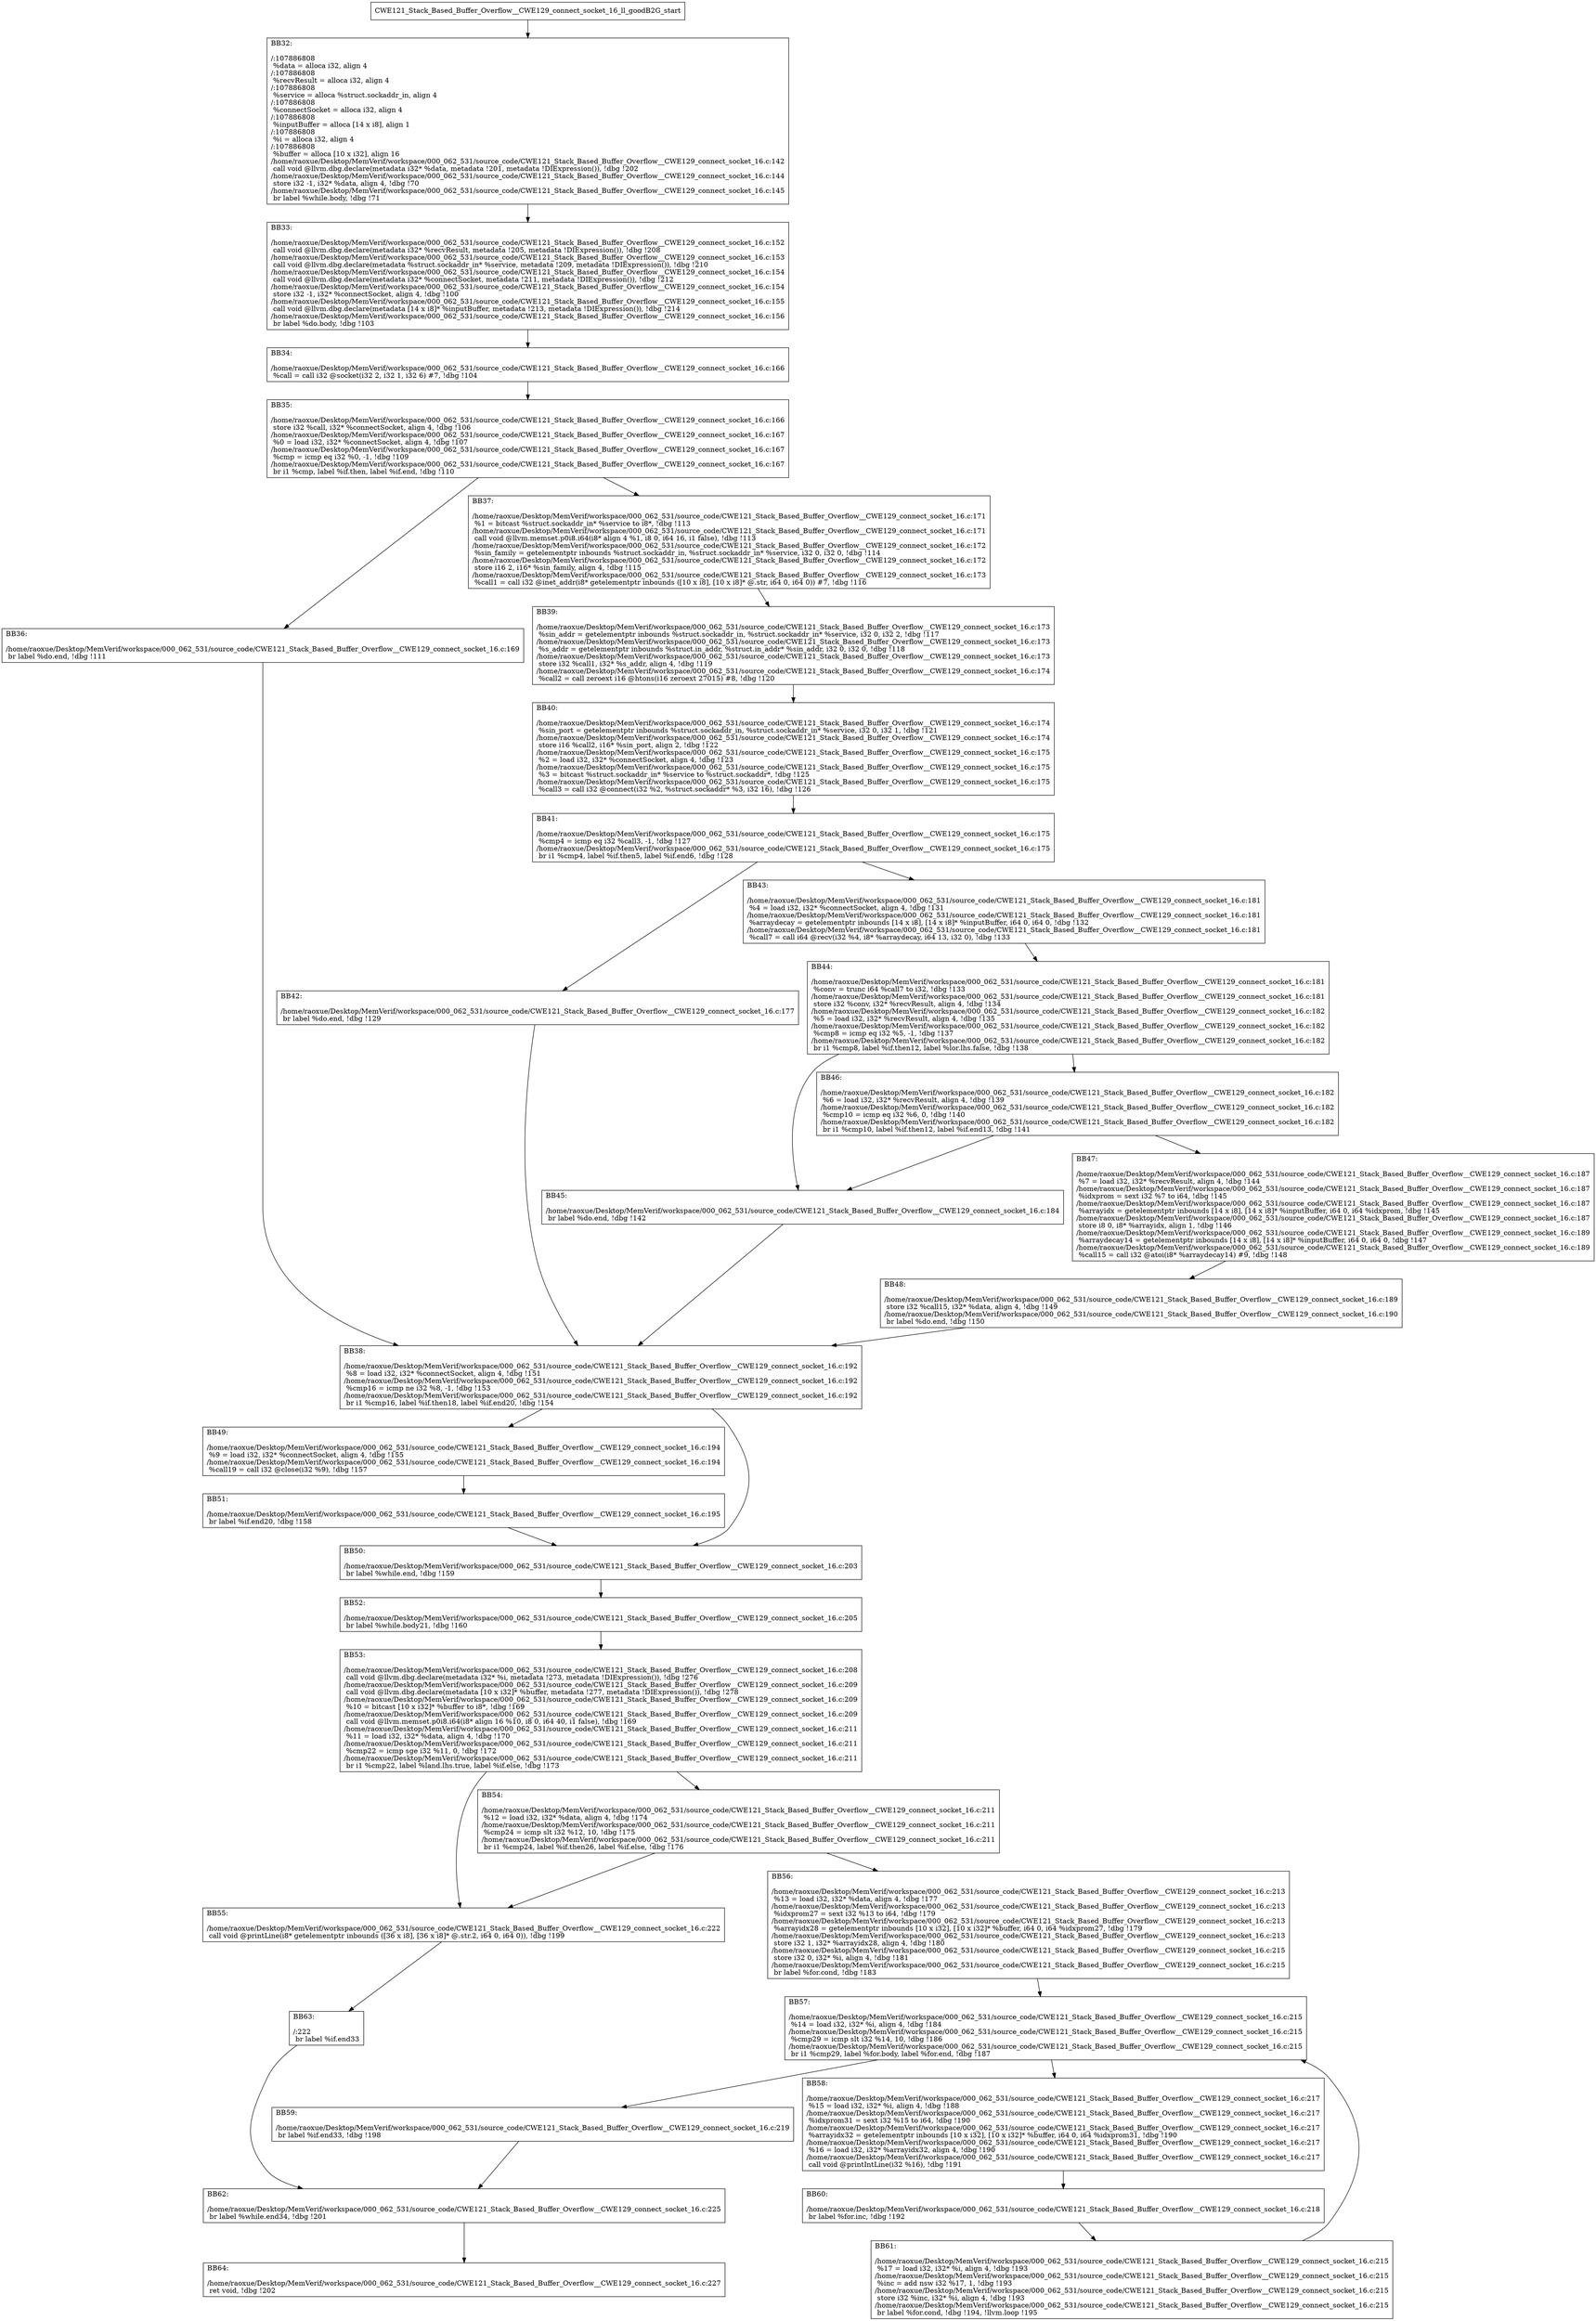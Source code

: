 digraph "CFG for'CWE121_Stack_Based_Buffer_Overflow__CWE129_connect_socket_16_ll_goodB2G' function" {
	BBCWE121_Stack_Based_Buffer_Overflow__CWE129_connect_socket_16_ll_goodB2G_start[shape=record,label="{CWE121_Stack_Based_Buffer_Overflow__CWE129_connect_socket_16_ll_goodB2G_start}"];
	BBCWE121_Stack_Based_Buffer_Overflow__CWE129_connect_socket_16_ll_goodB2G_start-> CWE121_Stack_Based_Buffer_Overflow__CWE129_connect_socket_16_ll_goodB2GBB32;
	CWE121_Stack_Based_Buffer_Overflow__CWE129_connect_socket_16_ll_goodB2GBB32 [shape=record, label="{BB32:\l\l/:107886808\l
  %data = alloca i32, align 4\l
/:107886808\l
  %recvResult = alloca i32, align 4\l
/:107886808\l
  %service = alloca %struct.sockaddr_in, align 4\l
/:107886808\l
  %connectSocket = alloca i32, align 4\l
/:107886808\l
  %inputBuffer = alloca [14 x i8], align 1\l
/:107886808\l
  %i = alloca i32, align 4\l
/:107886808\l
  %buffer = alloca [10 x i32], align 16\l
/home/raoxue/Desktop/MemVerif/workspace/000_062_531/source_code/CWE121_Stack_Based_Buffer_Overflow__CWE129_connect_socket_16.c:142\l
  call void @llvm.dbg.declare(metadata i32* %data, metadata !201, metadata !DIExpression()), !dbg !202\l
/home/raoxue/Desktop/MemVerif/workspace/000_062_531/source_code/CWE121_Stack_Based_Buffer_Overflow__CWE129_connect_socket_16.c:144\l
  store i32 -1, i32* %data, align 4, !dbg !70\l
/home/raoxue/Desktop/MemVerif/workspace/000_062_531/source_code/CWE121_Stack_Based_Buffer_Overflow__CWE129_connect_socket_16.c:145\l
  br label %while.body, !dbg !71\l
}"];
	CWE121_Stack_Based_Buffer_Overflow__CWE129_connect_socket_16_ll_goodB2GBB32-> CWE121_Stack_Based_Buffer_Overflow__CWE129_connect_socket_16_ll_goodB2GBB33;
	CWE121_Stack_Based_Buffer_Overflow__CWE129_connect_socket_16_ll_goodB2GBB33 [shape=record, label="{BB33:\l\l/home/raoxue/Desktop/MemVerif/workspace/000_062_531/source_code/CWE121_Stack_Based_Buffer_Overflow__CWE129_connect_socket_16.c:152\l
  call void @llvm.dbg.declare(metadata i32* %recvResult, metadata !205, metadata !DIExpression()), !dbg !208\l
/home/raoxue/Desktop/MemVerif/workspace/000_062_531/source_code/CWE121_Stack_Based_Buffer_Overflow__CWE129_connect_socket_16.c:153\l
  call void @llvm.dbg.declare(metadata %struct.sockaddr_in* %service, metadata !209, metadata !DIExpression()), !dbg !210\l
/home/raoxue/Desktop/MemVerif/workspace/000_062_531/source_code/CWE121_Stack_Based_Buffer_Overflow__CWE129_connect_socket_16.c:154\l
  call void @llvm.dbg.declare(metadata i32* %connectSocket, metadata !211, metadata !DIExpression()), !dbg !212\l
/home/raoxue/Desktop/MemVerif/workspace/000_062_531/source_code/CWE121_Stack_Based_Buffer_Overflow__CWE129_connect_socket_16.c:154\l
  store i32 -1, i32* %connectSocket, align 4, !dbg !100\l
/home/raoxue/Desktop/MemVerif/workspace/000_062_531/source_code/CWE121_Stack_Based_Buffer_Overflow__CWE129_connect_socket_16.c:155\l
  call void @llvm.dbg.declare(metadata [14 x i8]* %inputBuffer, metadata !213, metadata !DIExpression()), !dbg !214\l
/home/raoxue/Desktop/MemVerif/workspace/000_062_531/source_code/CWE121_Stack_Based_Buffer_Overflow__CWE129_connect_socket_16.c:156\l
  br label %do.body, !dbg !103\l
}"];
	CWE121_Stack_Based_Buffer_Overflow__CWE129_connect_socket_16_ll_goodB2GBB33-> CWE121_Stack_Based_Buffer_Overflow__CWE129_connect_socket_16_ll_goodB2GBB34;
	CWE121_Stack_Based_Buffer_Overflow__CWE129_connect_socket_16_ll_goodB2GBB34 [shape=record, label="{BB34:\l\l/home/raoxue/Desktop/MemVerif/workspace/000_062_531/source_code/CWE121_Stack_Based_Buffer_Overflow__CWE129_connect_socket_16.c:166\l
  %call = call i32 @socket(i32 2, i32 1, i32 6) #7, !dbg !104\l
}"];
	CWE121_Stack_Based_Buffer_Overflow__CWE129_connect_socket_16_ll_goodB2GBB34-> CWE121_Stack_Based_Buffer_Overflow__CWE129_connect_socket_16_ll_goodB2GBB35;
	CWE121_Stack_Based_Buffer_Overflow__CWE129_connect_socket_16_ll_goodB2GBB35 [shape=record, label="{BB35:\l\l/home/raoxue/Desktop/MemVerif/workspace/000_062_531/source_code/CWE121_Stack_Based_Buffer_Overflow__CWE129_connect_socket_16.c:166\l
  store i32 %call, i32* %connectSocket, align 4, !dbg !106\l
/home/raoxue/Desktop/MemVerif/workspace/000_062_531/source_code/CWE121_Stack_Based_Buffer_Overflow__CWE129_connect_socket_16.c:167\l
  %0 = load i32, i32* %connectSocket, align 4, !dbg !107\l
/home/raoxue/Desktop/MemVerif/workspace/000_062_531/source_code/CWE121_Stack_Based_Buffer_Overflow__CWE129_connect_socket_16.c:167\l
  %cmp = icmp eq i32 %0, -1, !dbg !109\l
/home/raoxue/Desktop/MemVerif/workspace/000_062_531/source_code/CWE121_Stack_Based_Buffer_Overflow__CWE129_connect_socket_16.c:167\l
  br i1 %cmp, label %if.then, label %if.end, !dbg !110\l
}"];
	CWE121_Stack_Based_Buffer_Overflow__CWE129_connect_socket_16_ll_goodB2GBB35-> CWE121_Stack_Based_Buffer_Overflow__CWE129_connect_socket_16_ll_goodB2GBB36;
	CWE121_Stack_Based_Buffer_Overflow__CWE129_connect_socket_16_ll_goodB2GBB35-> CWE121_Stack_Based_Buffer_Overflow__CWE129_connect_socket_16_ll_goodB2GBB37;
	CWE121_Stack_Based_Buffer_Overflow__CWE129_connect_socket_16_ll_goodB2GBB36 [shape=record, label="{BB36:\l\l/home/raoxue/Desktop/MemVerif/workspace/000_062_531/source_code/CWE121_Stack_Based_Buffer_Overflow__CWE129_connect_socket_16.c:169\l
  br label %do.end, !dbg !111\l
}"];
	CWE121_Stack_Based_Buffer_Overflow__CWE129_connect_socket_16_ll_goodB2GBB36-> CWE121_Stack_Based_Buffer_Overflow__CWE129_connect_socket_16_ll_goodB2GBB38;
	CWE121_Stack_Based_Buffer_Overflow__CWE129_connect_socket_16_ll_goodB2GBB37 [shape=record, label="{BB37:\l\l/home/raoxue/Desktop/MemVerif/workspace/000_062_531/source_code/CWE121_Stack_Based_Buffer_Overflow__CWE129_connect_socket_16.c:171\l
  %1 = bitcast %struct.sockaddr_in* %service to i8*, !dbg !113\l
/home/raoxue/Desktop/MemVerif/workspace/000_062_531/source_code/CWE121_Stack_Based_Buffer_Overflow__CWE129_connect_socket_16.c:171\l
  call void @llvm.memset.p0i8.i64(i8* align 4 %1, i8 0, i64 16, i1 false), !dbg !113\l
/home/raoxue/Desktop/MemVerif/workspace/000_062_531/source_code/CWE121_Stack_Based_Buffer_Overflow__CWE129_connect_socket_16.c:172\l
  %sin_family = getelementptr inbounds %struct.sockaddr_in, %struct.sockaddr_in* %service, i32 0, i32 0, !dbg !114\l
/home/raoxue/Desktop/MemVerif/workspace/000_062_531/source_code/CWE121_Stack_Based_Buffer_Overflow__CWE129_connect_socket_16.c:172\l
  store i16 2, i16* %sin_family, align 4, !dbg !115\l
/home/raoxue/Desktop/MemVerif/workspace/000_062_531/source_code/CWE121_Stack_Based_Buffer_Overflow__CWE129_connect_socket_16.c:173\l
  %call1 = call i32 @inet_addr(i8* getelementptr inbounds ([10 x i8], [10 x i8]* @.str, i64 0, i64 0)) #7, !dbg !116\l
}"];
	CWE121_Stack_Based_Buffer_Overflow__CWE129_connect_socket_16_ll_goodB2GBB37-> CWE121_Stack_Based_Buffer_Overflow__CWE129_connect_socket_16_ll_goodB2GBB39;
	CWE121_Stack_Based_Buffer_Overflow__CWE129_connect_socket_16_ll_goodB2GBB39 [shape=record, label="{BB39:\l\l/home/raoxue/Desktop/MemVerif/workspace/000_062_531/source_code/CWE121_Stack_Based_Buffer_Overflow__CWE129_connect_socket_16.c:173\l
  %sin_addr = getelementptr inbounds %struct.sockaddr_in, %struct.sockaddr_in* %service, i32 0, i32 2, !dbg !117\l
/home/raoxue/Desktop/MemVerif/workspace/000_062_531/source_code/CWE121_Stack_Based_Buffer_Overflow__CWE129_connect_socket_16.c:173\l
  %s_addr = getelementptr inbounds %struct.in_addr, %struct.in_addr* %sin_addr, i32 0, i32 0, !dbg !118\l
/home/raoxue/Desktop/MemVerif/workspace/000_062_531/source_code/CWE121_Stack_Based_Buffer_Overflow__CWE129_connect_socket_16.c:173\l
  store i32 %call1, i32* %s_addr, align 4, !dbg !119\l
/home/raoxue/Desktop/MemVerif/workspace/000_062_531/source_code/CWE121_Stack_Based_Buffer_Overflow__CWE129_connect_socket_16.c:174\l
  %call2 = call zeroext i16 @htons(i16 zeroext 27015) #8, !dbg !120\l
}"];
	CWE121_Stack_Based_Buffer_Overflow__CWE129_connect_socket_16_ll_goodB2GBB39-> CWE121_Stack_Based_Buffer_Overflow__CWE129_connect_socket_16_ll_goodB2GBB40;
	CWE121_Stack_Based_Buffer_Overflow__CWE129_connect_socket_16_ll_goodB2GBB40 [shape=record, label="{BB40:\l\l/home/raoxue/Desktop/MemVerif/workspace/000_062_531/source_code/CWE121_Stack_Based_Buffer_Overflow__CWE129_connect_socket_16.c:174\l
  %sin_port = getelementptr inbounds %struct.sockaddr_in, %struct.sockaddr_in* %service, i32 0, i32 1, !dbg !121\l
/home/raoxue/Desktop/MemVerif/workspace/000_062_531/source_code/CWE121_Stack_Based_Buffer_Overflow__CWE129_connect_socket_16.c:174\l
  store i16 %call2, i16* %sin_port, align 2, !dbg !122\l
/home/raoxue/Desktop/MemVerif/workspace/000_062_531/source_code/CWE121_Stack_Based_Buffer_Overflow__CWE129_connect_socket_16.c:175\l
  %2 = load i32, i32* %connectSocket, align 4, !dbg !123\l
/home/raoxue/Desktop/MemVerif/workspace/000_062_531/source_code/CWE121_Stack_Based_Buffer_Overflow__CWE129_connect_socket_16.c:175\l
  %3 = bitcast %struct.sockaddr_in* %service to %struct.sockaddr*, !dbg !125\l
/home/raoxue/Desktop/MemVerif/workspace/000_062_531/source_code/CWE121_Stack_Based_Buffer_Overflow__CWE129_connect_socket_16.c:175\l
  %call3 = call i32 @connect(i32 %2, %struct.sockaddr* %3, i32 16), !dbg !126\l
}"];
	CWE121_Stack_Based_Buffer_Overflow__CWE129_connect_socket_16_ll_goodB2GBB40-> CWE121_Stack_Based_Buffer_Overflow__CWE129_connect_socket_16_ll_goodB2GBB41;
	CWE121_Stack_Based_Buffer_Overflow__CWE129_connect_socket_16_ll_goodB2GBB41 [shape=record, label="{BB41:\l\l/home/raoxue/Desktop/MemVerif/workspace/000_062_531/source_code/CWE121_Stack_Based_Buffer_Overflow__CWE129_connect_socket_16.c:175\l
  %cmp4 = icmp eq i32 %call3, -1, !dbg !127\l
/home/raoxue/Desktop/MemVerif/workspace/000_062_531/source_code/CWE121_Stack_Based_Buffer_Overflow__CWE129_connect_socket_16.c:175\l
  br i1 %cmp4, label %if.then5, label %if.end6, !dbg !128\l
}"];
	CWE121_Stack_Based_Buffer_Overflow__CWE129_connect_socket_16_ll_goodB2GBB41-> CWE121_Stack_Based_Buffer_Overflow__CWE129_connect_socket_16_ll_goodB2GBB42;
	CWE121_Stack_Based_Buffer_Overflow__CWE129_connect_socket_16_ll_goodB2GBB41-> CWE121_Stack_Based_Buffer_Overflow__CWE129_connect_socket_16_ll_goodB2GBB43;
	CWE121_Stack_Based_Buffer_Overflow__CWE129_connect_socket_16_ll_goodB2GBB42 [shape=record, label="{BB42:\l\l/home/raoxue/Desktop/MemVerif/workspace/000_062_531/source_code/CWE121_Stack_Based_Buffer_Overflow__CWE129_connect_socket_16.c:177\l
  br label %do.end, !dbg !129\l
}"];
	CWE121_Stack_Based_Buffer_Overflow__CWE129_connect_socket_16_ll_goodB2GBB42-> CWE121_Stack_Based_Buffer_Overflow__CWE129_connect_socket_16_ll_goodB2GBB38;
	CWE121_Stack_Based_Buffer_Overflow__CWE129_connect_socket_16_ll_goodB2GBB43 [shape=record, label="{BB43:\l\l/home/raoxue/Desktop/MemVerif/workspace/000_062_531/source_code/CWE121_Stack_Based_Buffer_Overflow__CWE129_connect_socket_16.c:181\l
  %4 = load i32, i32* %connectSocket, align 4, !dbg !131\l
/home/raoxue/Desktop/MemVerif/workspace/000_062_531/source_code/CWE121_Stack_Based_Buffer_Overflow__CWE129_connect_socket_16.c:181\l
  %arraydecay = getelementptr inbounds [14 x i8], [14 x i8]* %inputBuffer, i64 0, i64 0, !dbg !132\l
/home/raoxue/Desktop/MemVerif/workspace/000_062_531/source_code/CWE121_Stack_Based_Buffer_Overflow__CWE129_connect_socket_16.c:181\l
  %call7 = call i64 @recv(i32 %4, i8* %arraydecay, i64 13, i32 0), !dbg !133\l
}"];
	CWE121_Stack_Based_Buffer_Overflow__CWE129_connect_socket_16_ll_goodB2GBB43-> CWE121_Stack_Based_Buffer_Overflow__CWE129_connect_socket_16_ll_goodB2GBB44;
	CWE121_Stack_Based_Buffer_Overflow__CWE129_connect_socket_16_ll_goodB2GBB44 [shape=record, label="{BB44:\l\l/home/raoxue/Desktop/MemVerif/workspace/000_062_531/source_code/CWE121_Stack_Based_Buffer_Overflow__CWE129_connect_socket_16.c:181\l
  %conv = trunc i64 %call7 to i32, !dbg !133\l
/home/raoxue/Desktop/MemVerif/workspace/000_062_531/source_code/CWE121_Stack_Based_Buffer_Overflow__CWE129_connect_socket_16.c:181\l
  store i32 %conv, i32* %recvResult, align 4, !dbg !134\l
/home/raoxue/Desktop/MemVerif/workspace/000_062_531/source_code/CWE121_Stack_Based_Buffer_Overflow__CWE129_connect_socket_16.c:182\l
  %5 = load i32, i32* %recvResult, align 4, !dbg !135\l
/home/raoxue/Desktop/MemVerif/workspace/000_062_531/source_code/CWE121_Stack_Based_Buffer_Overflow__CWE129_connect_socket_16.c:182\l
  %cmp8 = icmp eq i32 %5, -1, !dbg !137\l
/home/raoxue/Desktop/MemVerif/workspace/000_062_531/source_code/CWE121_Stack_Based_Buffer_Overflow__CWE129_connect_socket_16.c:182\l
  br i1 %cmp8, label %if.then12, label %lor.lhs.false, !dbg !138\l
}"];
	CWE121_Stack_Based_Buffer_Overflow__CWE129_connect_socket_16_ll_goodB2GBB44-> CWE121_Stack_Based_Buffer_Overflow__CWE129_connect_socket_16_ll_goodB2GBB45;
	CWE121_Stack_Based_Buffer_Overflow__CWE129_connect_socket_16_ll_goodB2GBB44-> CWE121_Stack_Based_Buffer_Overflow__CWE129_connect_socket_16_ll_goodB2GBB46;
	CWE121_Stack_Based_Buffer_Overflow__CWE129_connect_socket_16_ll_goodB2GBB46 [shape=record, label="{BB46:\l\l/home/raoxue/Desktop/MemVerif/workspace/000_062_531/source_code/CWE121_Stack_Based_Buffer_Overflow__CWE129_connect_socket_16.c:182\l
  %6 = load i32, i32* %recvResult, align 4, !dbg !139\l
/home/raoxue/Desktop/MemVerif/workspace/000_062_531/source_code/CWE121_Stack_Based_Buffer_Overflow__CWE129_connect_socket_16.c:182\l
  %cmp10 = icmp eq i32 %6, 0, !dbg !140\l
/home/raoxue/Desktop/MemVerif/workspace/000_062_531/source_code/CWE121_Stack_Based_Buffer_Overflow__CWE129_connect_socket_16.c:182\l
  br i1 %cmp10, label %if.then12, label %if.end13, !dbg !141\l
}"];
	CWE121_Stack_Based_Buffer_Overflow__CWE129_connect_socket_16_ll_goodB2GBB46-> CWE121_Stack_Based_Buffer_Overflow__CWE129_connect_socket_16_ll_goodB2GBB45;
	CWE121_Stack_Based_Buffer_Overflow__CWE129_connect_socket_16_ll_goodB2GBB46-> CWE121_Stack_Based_Buffer_Overflow__CWE129_connect_socket_16_ll_goodB2GBB47;
	CWE121_Stack_Based_Buffer_Overflow__CWE129_connect_socket_16_ll_goodB2GBB45 [shape=record, label="{BB45:\l\l/home/raoxue/Desktop/MemVerif/workspace/000_062_531/source_code/CWE121_Stack_Based_Buffer_Overflow__CWE129_connect_socket_16.c:184\l
  br label %do.end, !dbg !142\l
}"];
	CWE121_Stack_Based_Buffer_Overflow__CWE129_connect_socket_16_ll_goodB2GBB45-> CWE121_Stack_Based_Buffer_Overflow__CWE129_connect_socket_16_ll_goodB2GBB38;
	CWE121_Stack_Based_Buffer_Overflow__CWE129_connect_socket_16_ll_goodB2GBB47 [shape=record, label="{BB47:\l\l/home/raoxue/Desktop/MemVerif/workspace/000_062_531/source_code/CWE121_Stack_Based_Buffer_Overflow__CWE129_connect_socket_16.c:187\l
  %7 = load i32, i32* %recvResult, align 4, !dbg !144\l
/home/raoxue/Desktop/MemVerif/workspace/000_062_531/source_code/CWE121_Stack_Based_Buffer_Overflow__CWE129_connect_socket_16.c:187\l
  %idxprom = sext i32 %7 to i64, !dbg !145\l
/home/raoxue/Desktop/MemVerif/workspace/000_062_531/source_code/CWE121_Stack_Based_Buffer_Overflow__CWE129_connect_socket_16.c:187\l
  %arrayidx = getelementptr inbounds [14 x i8], [14 x i8]* %inputBuffer, i64 0, i64 %idxprom, !dbg !145\l
/home/raoxue/Desktop/MemVerif/workspace/000_062_531/source_code/CWE121_Stack_Based_Buffer_Overflow__CWE129_connect_socket_16.c:187\l
  store i8 0, i8* %arrayidx, align 1, !dbg !146\l
/home/raoxue/Desktop/MemVerif/workspace/000_062_531/source_code/CWE121_Stack_Based_Buffer_Overflow__CWE129_connect_socket_16.c:189\l
  %arraydecay14 = getelementptr inbounds [14 x i8], [14 x i8]* %inputBuffer, i64 0, i64 0, !dbg !147\l
/home/raoxue/Desktop/MemVerif/workspace/000_062_531/source_code/CWE121_Stack_Based_Buffer_Overflow__CWE129_connect_socket_16.c:189\l
  %call15 = call i32 @atoi(i8* %arraydecay14) #9, !dbg !148\l
}"];
	CWE121_Stack_Based_Buffer_Overflow__CWE129_connect_socket_16_ll_goodB2GBB47-> CWE121_Stack_Based_Buffer_Overflow__CWE129_connect_socket_16_ll_goodB2GBB48;
	CWE121_Stack_Based_Buffer_Overflow__CWE129_connect_socket_16_ll_goodB2GBB48 [shape=record, label="{BB48:\l\l/home/raoxue/Desktop/MemVerif/workspace/000_062_531/source_code/CWE121_Stack_Based_Buffer_Overflow__CWE129_connect_socket_16.c:189\l
  store i32 %call15, i32* %data, align 4, !dbg !149\l
/home/raoxue/Desktop/MemVerif/workspace/000_062_531/source_code/CWE121_Stack_Based_Buffer_Overflow__CWE129_connect_socket_16.c:190\l
  br label %do.end, !dbg !150\l
}"];
	CWE121_Stack_Based_Buffer_Overflow__CWE129_connect_socket_16_ll_goodB2GBB48-> CWE121_Stack_Based_Buffer_Overflow__CWE129_connect_socket_16_ll_goodB2GBB38;
	CWE121_Stack_Based_Buffer_Overflow__CWE129_connect_socket_16_ll_goodB2GBB38 [shape=record, label="{BB38:\l\l/home/raoxue/Desktop/MemVerif/workspace/000_062_531/source_code/CWE121_Stack_Based_Buffer_Overflow__CWE129_connect_socket_16.c:192\l
  %8 = load i32, i32* %connectSocket, align 4, !dbg !151\l
/home/raoxue/Desktop/MemVerif/workspace/000_062_531/source_code/CWE121_Stack_Based_Buffer_Overflow__CWE129_connect_socket_16.c:192\l
  %cmp16 = icmp ne i32 %8, -1, !dbg !153\l
/home/raoxue/Desktop/MemVerif/workspace/000_062_531/source_code/CWE121_Stack_Based_Buffer_Overflow__CWE129_connect_socket_16.c:192\l
  br i1 %cmp16, label %if.then18, label %if.end20, !dbg !154\l
}"];
	CWE121_Stack_Based_Buffer_Overflow__CWE129_connect_socket_16_ll_goodB2GBB38-> CWE121_Stack_Based_Buffer_Overflow__CWE129_connect_socket_16_ll_goodB2GBB49;
	CWE121_Stack_Based_Buffer_Overflow__CWE129_connect_socket_16_ll_goodB2GBB38-> CWE121_Stack_Based_Buffer_Overflow__CWE129_connect_socket_16_ll_goodB2GBB50;
	CWE121_Stack_Based_Buffer_Overflow__CWE129_connect_socket_16_ll_goodB2GBB49 [shape=record, label="{BB49:\l\l/home/raoxue/Desktop/MemVerif/workspace/000_062_531/source_code/CWE121_Stack_Based_Buffer_Overflow__CWE129_connect_socket_16.c:194\l
  %9 = load i32, i32* %connectSocket, align 4, !dbg !155\l
/home/raoxue/Desktop/MemVerif/workspace/000_062_531/source_code/CWE121_Stack_Based_Buffer_Overflow__CWE129_connect_socket_16.c:194\l
  %call19 = call i32 @close(i32 %9), !dbg !157\l
}"];
	CWE121_Stack_Based_Buffer_Overflow__CWE129_connect_socket_16_ll_goodB2GBB49-> CWE121_Stack_Based_Buffer_Overflow__CWE129_connect_socket_16_ll_goodB2GBB51;
	CWE121_Stack_Based_Buffer_Overflow__CWE129_connect_socket_16_ll_goodB2GBB51 [shape=record, label="{BB51:\l\l/home/raoxue/Desktop/MemVerif/workspace/000_062_531/source_code/CWE121_Stack_Based_Buffer_Overflow__CWE129_connect_socket_16.c:195\l
  br label %if.end20, !dbg !158\l
}"];
	CWE121_Stack_Based_Buffer_Overflow__CWE129_connect_socket_16_ll_goodB2GBB51-> CWE121_Stack_Based_Buffer_Overflow__CWE129_connect_socket_16_ll_goodB2GBB50;
	CWE121_Stack_Based_Buffer_Overflow__CWE129_connect_socket_16_ll_goodB2GBB50 [shape=record, label="{BB50:\l\l/home/raoxue/Desktop/MemVerif/workspace/000_062_531/source_code/CWE121_Stack_Based_Buffer_Overflow__CWE129_connect_socket_16.c:203\l
  br label %while.end, !dbg !159\l
}"];
	CWE121_Stack_Based_Buffer_Overflow__CWE129_connect_socket_16_ll_goodB2GBB50-> CWE121_Stack_Based_Buffer_Overflow__CWE129_connect_socket_16_ll_goodB2GBB52;
	CWE121_Stack_Based_Buffer_Overflow__CWE129_connect_socket_16_ll_goodB2GBB52 [shape=record, label="{BB52:\l\l/home/raoxue/Desktop/MemVerif/workspace/000_062_531/source_code/CWE121_Stack_Based_Buffer_Overflow__CWE129_connect_socket_16.c:205\l
  br label %while.body21, !dbg !160\l
}"];
	CWE121_Stack_Based_Buffer_Overflow__CWE129_connect_socket_16_ll_goodB2GBB52-> CWE121_Stack_Based_Buffer_Overflow__CWE129_connect_socket_16_ll_goodB2GBB53;
	CWE121_Stack_Based_Buffer_Overflow__CWE129_connect_socket_16_ll_goodB2GBB53 [shape=record, label="{BB53:\l\l/home/raoxue/Desktop/MemVerif/workspace/000_062_531/source_code/CWE121_Stack_Based_Buffer_Overflow__CWE129_connect_socket_16.c:208\l
  call void @llvm.dbg.declare(metadata i32* %i, metadata !273, metadata !DIExpression()), !dbg !276\l
/home/raoxue/Desktop/MemVerif/workspace/000_062_531/source_code/CWE121_Stack_Based_Buffer_Overflow__CWE129_connect_socket_16.c:209\l
  call void @llvm.dbg.declare(metadata [10 x i32]* %buffer, metadata !277, metadata !DIExpression()), !dbg !278\l
/home/raoxue/Desktop/MemVerif/workspace/000_062_531/source_code/CWE121_Stack_Based_Buffer_Overflow__CWE129_connect_socket_16.c:209\l
  %10 = bitcast [10 x i32]* %buffer to i8*, !dbg !169\l
/home/raoxue/Desktop/MemVerif/workspace/000_062_531/source_code/CWE121_Stack_Based_Buffer_Overflow__CWE129_connect_socket_16.c:209\l
  call void @llvm.memset.p0i8.i64(i8* align 16 %10, i8 0, i64 40, i1 false), !dbg !169\l
/home/raoxue/Desktop/MemVerif/workspace/000_062_531/source_code/CWE121_Stack_Based_Buffer_Overflow__CWE129_connect_socket_16.c:211\l
  %11 = load i32, i32* %data, align 4, !dbg !170\l
/home/raoxue/Desktop/MemVerif/workspace/000_062_531/source_code/CWE121_Stack_Based_Buffer_Overflow__CWE129_connect_socket_16.c:211\l
  %cmp22 = icmp sge i32 %11, 0, !dbg !172\l
/home/raoxue/Desktop/MemVerif/workspace/000_062_531/source_code/CWE121_Stack_Based_Buffer_Overflow__CWE129_connect_socket_16.c:211\l
  br i1 %cmp22, label %land.lhs.true, label %if.else, !dbg !173\l
}"];
	CWE121_Stack_Based_Buffer_Overflow__CWE129_connect_socket_16_ll_goodB2GBB53-> CWE121_Stack_Based_Buffer_Overflow__CWE129_connect_socket_16_ll_goodB2GBB54;
	CWE121_Stack_Based_Buffer_Overflow__CWE129_connect_socket_16_ll_goodB2GBB53-> CWE121_Stack_Based_Buffer_Overflow__CWE129_connect_socket_16_ll_goodB2GBB55;
	CWE121_Stack_Based_Buffer_Overflow__CWE129_connect_socket_16_ll_goodB2GBB54 [shape=record, label="{BB54:\l\l/home/raoxue/Desktop/MemVerif/workspace/000_062_531/source_code/CWE121_Stack_Based_Buffer_Overflow__CWE129_connect_socket_16.c:211\l
  %12 = load i32, i32* %data, align 4, !dbg !174\l
/home/raoxue/Desktop/MemVerif/workspace/000_062_531/source_code/CWE121_Stack_Based_Buffer_Overflow__CWE129_connect_socket_16.c:211\l
  %cmp24 = icmp slt i32 %12, 10, !dbg !175\l
/home/raoxue/Desktop/MemVerif/workspace/000_062_531/source_code/CWE121_Stack_Based_Buffer_Overflow__CWE129_connect_socket_16.c:211\l
  br i1 %cmp24, label %if.then26, label %if.else, !dbg !176\l
}"];
	CWE121_Stack_Based_Buffer_Overflow__CWE129_connect_socket_16_ll_goodB2GBB54-> CWE121_Stack_Based_Buffer_Overflow__CWE129_connect_socket_16_ll_goodB2GBB56;
	CWE121_Stack_Based_Buffer_Overflow__CWE129_connect_socket_16_ll_goodB2GBB54-> CWE121_Stack_Based_Buffer_Overflow__CWE129_connect_socket_16_ll_goodB2GBB55;
	CWE121_Stack_Based_Buffer_Overflow__CWE129_connect_socket_16_ll_goodB2GBB56 [shape=record, label="{BB56:\l\l/home/raoxue/Desktop/MemVerif/workspace/000_062_531/source_code/CWE121_Stack_Based_Buffer_Overflow__CWE129_connect_socket_16.c:213\l
  %13 = load i32, i32* %data, align 4, !dbg !177\l
/home/raoxue/Desktop/MemVerif/workspace/000_062_531/source_code/CWE121_Stack_Based_Buffer_Overflow__CWE129_connect_socket_16.c:213\l
  %idxprom27 = sext i32 %13 to i64, !dbg !179\l
/home/raoxue/Desktop/MemVerif/workspace/000_062_531/source_code/CWE121_Stack_Based_Buffer_Overflow__CWE129_connect_socket_16.c:213\l
  %arrayidx28 = getelementptr inbounds [10 x i32], [10 x i32]* %buffer, i64 0, i64 %idxprom27, !dbg !179\l
/home/raoxue/Desktop/MemVerif/workspace/000_062_531/source_code/CWE121_Stack_Based_Buffer_Overflow__CWE129_connect_socket_16.c:213\l
  store i32 1, i32* %arrayidx28, align 4, !dbg !180\l
/home/raoxue/Desktop/MemVerif/workspace/000_062_531/source_code/CWE121_Stack_Based_Buffer_Overflow__CWE129_connect_socket_16.c:215\l
  store i32 0, i32* %i, align 4, !dbg !181\l
/home/raoxue/Desktop/MemVerif/workspace/000_062_531/source_code/CWE121_Stack_Based_Buffer_Overflow__CWE129_connect_socket_16.c:215\l
  br label %for.cond, !dbg !183\l
}"];
	CWE121_Stack_Based_Buffer_Overflow__CWE129_connect_socket_16_ll_goodB2GBB56-> CWE121_Stack_Based_Buffer_Overflow__CWE129_connect_socket_16_ll_goodB2GBB57;
	CWE121_Stack_Based_Buffer_Overflow__CWE129_connect_socket_16_ll_goodB2GBB57 [shape=record, label="{BB57:\l\l/home/raoxue/Desktop/MemVerif/workspace/000_062_531/source_code/CWE121_Stack_Based_Buffer_Overflow__CWE129_connect_socket_16.c:215\l
  %14 = load i32, i32* %i, align 4, !dbg !184\l
/home/raoxue/Desktop/MemVerif/workspace/000_062_531/source_code/CWE121_Stack_Based_Buffer_Overflow__CWE129_connect_socket_16.c:215\l
  %cmp29 = icmp slt i32 %14, 10, !dbg !186\l
/home/raoxue/Desktop/MemVerif/workspace/000_062_531/source_code/CWE121_Stack_Based_Buffer_Overflow__CWE129_connect_socket_16.c:215\l
  br i1 %cmp29, label %for.body, label %for.end, !dbg !187\l
}"];
	CWE121_Stack_Based_Buffer_Overflow__CWE129_connect_socket_16_ll_goodB2GBB57-> CWE121_Stack_Based_Buffer_Overflow__CWE129_connect_socket_16_ll_goodB2GBB58;
	CWE121_Stack_Based_Buffer_Overflow__CWE129_connect_socket_16_ll_goodB2GBB57-> CWE121_Stack_Based_Buffer_Overflow__CWE129_connect_socket_16_ll_goodB2GBB59;
	CWE121_Stack_Based_Buffer_Overflow__CWE129_connect_socket_16_ll_goodB2GBB58 [shape=record, label="{BB58:\l\l/home/raoxue/Desktop/MemVerif/workspace/000_062_531/source_code/CWE121_Stack_Based_Buffer_Overflow__CWE129_connect_socket_16.c:217\l
  %15 = load i32, i32* %i, align 4, !dbg !188\l
/home/raoxue/Desktop/MemVerif/workspace/000_062_531/source_code/CWE121_Stack_Based_Buffer_Overflow__CWE129_connect_socket_16.c:217\l
  %idxprom31 = sext i32 %15 to i64, !dbg !190\l
/home/raoxue/Desktop/MemVerif/workspace/000_062_531/source_code/CWE121_Stack_Based_Buffer_Overflow__CWE129_connect_socket_16.c:217\l
  %arrayidx32 = getelementptr inbounds [10 x i32], [10 x i32]* %buffer, i64 0, i64 %idxprom31, !dbg !190\l
/home/raoxue/Desktop/MemVerif/workspace/000_062_531/source_code/CWE121_Stack_Based_Buffer_Overflow__CWE129_connect_socket_16.c:217\l
  %16 = load i32, i32* %arrayidx32, align 4, !dbg !190\l
/home/raoxue/Desktop/MemVerif/workspace/000_062_531/source_code/CWE121_Stack_Based_Buffer_Overflow__CWE129_connect_socket_16.c:217\l
  call void @printIntLine(i32 %16), !dbg !191\l
}"];
	CWE121_Stack_Based_Buffer_Overflow__CWE129_connect_socket_16_ll_goodB2GBB58-> CWE121_Stack_Based_Buffer_Overflow__CWE129_connect_socket_16_ll_goodB2GBB60;
	CWE121_Stack_Based_Buffer_Overflow__CWE129_connect_socket_16_ll_goodB2GBB60 [shape=record, label="{BB60:\l\l/home/raoxue/Desktop/MemVerif/workspace/000_062_531/source_code/CWE121_Stack_Based_Buffer_Overflow__CWE129_connect_socket_16.c:218\l
  br label %for.inc, !dbg !192\l
}"];
	CWE121_Stack_Based_Buffer_Overflow__CWE129_connect_socket_16_ll_goodB2GBB60-> CWE121_Stack_Based_Buffer_Overflow__CWE129_connect_socket_16_ll_goodB2GBB61;
	CWE121_Stack_Based_Buffer_Overflow__CWE129_connect_socket_16_ll_goodB2GBB61 [shape=record, label="{BB61:\l\l/home/raoxue/Desktop/MemVerif/workspace/000_062_531/source_code/CWE121_Stack_Based_Buffer_Overflow__CWE129_connect_socket_16.c:215\l
  %17 = load i32, i32* %i, align 4, !dbg !193\l
/home/raoxue/Desktop/MemVerif/workspace/000_062_531/source_code/CWE121_Stack_Based_Buffer_Overflow__CWE129_connect_socket_16.c:215\l
  %inc = add nsw i32 %17, 1, !dbg !193\l
/home/raoxue/Desktop/MemVerif/workspace/000_062_531/source_code/CWE121_Stack_Based_Buffer_Overflow__CWE129_connect_socket_16.c:215\l
  store i32 %inc, i32* %i, align 4, !dbg !193\l
/home/raoxue/Desktop/MemVerif/workspace/000_062_531/source_code/CWE121_Stack_Based_Buffer_Overflow__CWE129_connect_socket_16.c:215\l
  br label %for.cond, !dbg !194, !llvm.loop !195\l
}"];
	CWE121_Stack_Based_Buffer_Overflow__CWE129_connect_socket_16_ll_goodB2GBB61-> CWE121_Stack_Based_Buffer_Overflow__CWE129_connect_socket_16_ll_goodB2GBB57;
	CWE121_Stack_Based_Buffer_Overflow__CWE129_connect_socket_16_ll_goodB2GBB59 [shape=record, label="{BB59:\l\l/home/raoxue/Desktop/MemVerif/workspace/000_062_531/source_code/CWE121_Stack_Based_Buffer_Overflow__CWE129_connect_socket_16.c:219\l
  br label %if.end33, !dbg !198\l
}"];
	CWE121_Stack_Based_Buffer_Overflow__CWE129_connect_socket_16_ll_goodB2GBB59-> CWE121_Stack_Based_Buffer_Overflow__CWE129_connect_socket_16_ll_goodB2GBB62;
	CWE121_Stack_Based_Buffer_Overflow__CWE129_connect_socket_16_ll_goodB2GBB55 [shape=record, label="{BB55:\l\l/home/raoxue/Desktop/MemVerif/workspace/000_062_531/source_code/CWE121_Stack_Based_Buffer_Overflow__CWE129_connect_socket_16.c:222\l
  call void @printLine(i8* getelementptr inbounds ([36 x i8], [36 x i8]* @.str.2, i64 0, i64 0)), !dbg !199\l
}"];
	CWE121_Stack_Based_Buffer_Overflow__CWE129_connect_socket_16_ll_goodB2GBB55-> CWE121_Stack_Based_Buffer_Overflow__CWE129_connect_socket_16_ll_goodB2GBB63;
	CWE121_Stack_Based_Buffer_Overflow__CWE129_connect_socket_16_ll_goodB2GBB63 [shape=record, label="{BB63:\l\l/:222\l
  br label %if.end33\l
}"];
	CWE121_Stack_Based_Buffer_Overflow__CWE129_connect_socket_16_ll_goodB2GBB63-> CWE121_Stack_Based_Buffer_Overflow__CWE129_connect_socket_16_ll_goodB2GBB62;
	CWE121_Stack_Based_Buffer_Overflow__CWE129_connect_socket_16_ll_goodB2GBB62 [shape=record, label="{BB62:\l\l/home/raoxue/Desktop/MemVerif/workspace/000_062_531/source_code/CWE121_Stack_Based_Buffer_Overflow__CWE129_connect_socket_16.c:225\l
  br label %while.end34, !dbg !201\l
}"];
	CWE121_Stack_Based_Buffer_Overflow__CWE129_connect_socket_16_ll_goodB2GBB62-> CWE121_Stack_Based_Buffer_Overflow__CWE129_connect_socket_16_ll_goodB2GBB64;
	CWE121_Stack_Based_Buffer_Overflow__CWE129_connect_socket_16_ll_goodB2GBB64 [shape=record, label="{BB64:\l\l/home/raoxue/Desktop/MemVerif/workspace/000_062_531/source_code/CWE121_Stack_Based_Buffer_Overflow__CWE129_connect_socket_16.c:227\l
  ret void, !dbg !202\l
}"];
}
